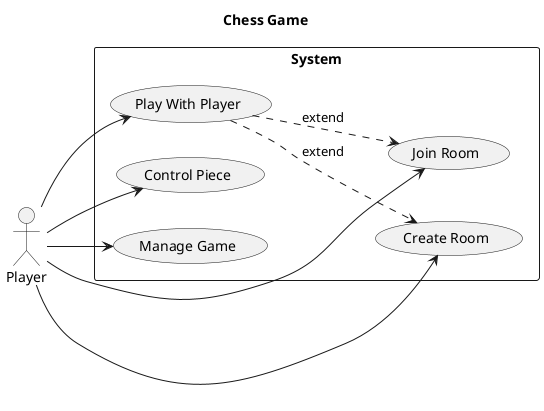 
' title Chess Game
' left to right direction
' actor Player as p

' usecase "Start" as start
' usecase "Game Management" as gameManagement
'     usecase "Pause" as pause
'     usecase "Resume" as resume
'     usecase "Surrender" as surrender
'     usecase "Draw" as draw
' usecase "Move Piece" as movePiece
'     usecase "Promote Pawn" as protomePawn
'     usecase "Take Piece" as takePiece
'     usecase "Check" as check
'     usecase "Check Mate" as checkMate
'     usecase "Undo" as undo
' usecase "End" as end


' p --> start
' p --> gameManagement
' p --> movePiece
' p --> end

' gameManagement --> pause
' gameManagement --> resume
' gameManagement --> surrender
' gameManagement --> draw

' movePiece --> protomePawn
' movePiece --> takePiece
' movePiece --> check
' movePiece --> checkMate
' movePiece --> undo

' @enduml



@startuml Chess Game
title Chess Game
left to right direction
actor Player

rectangle System {
    usecase "Play With Player" as PlayWithPlayer
    usecase "Join Room" as JoinRoom
    usecase "Create Room" as CreateRoom
    usecase "Control Piece" as ControlPiece
    usecase "Manage Game" as ManageGame
}

Player --> PlayWithPlayer 
Player --> JoinRoom
Player --> CreateRoom
Player --> ControlPiece
Player --> ManageGame

PlayWithPlayer ..> JoinRoom : extend
PlayWithPlayer ..> CreateRoom : extend

@enduml

